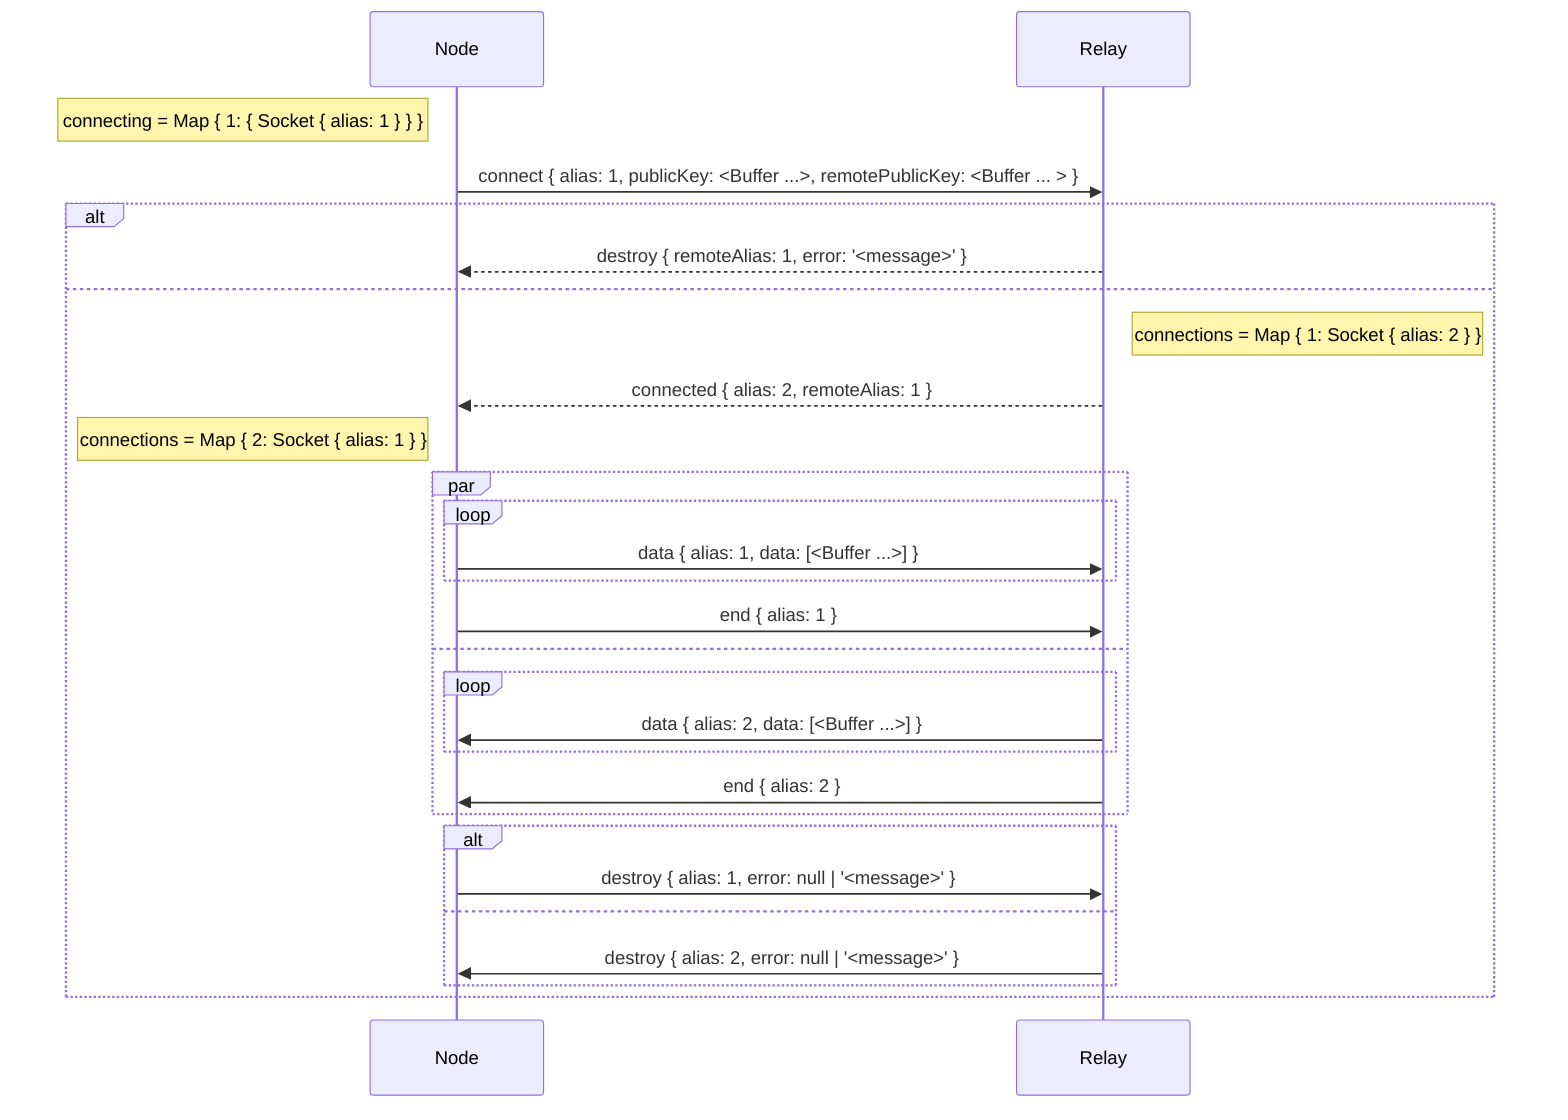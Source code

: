 sequenceDiagram
  participant N as Node
  participant R as Relay

  note left of N: connecting = Map { 1: { Socket { alias: 1 } } }

  N->>R: connect { alias: 1, publicKey: <Buffer ...>, remotePublicKey: <Buffer ... > }

  alt
    R-->>N: destroy { remoteAlias: 1, error: '<message>' }
  else
    note right of R: connections = Map { 1: Socket { alias: 2 } }

    R-->>N: connected { alias: 2, remoteAlias: 1  }

    note left of N: connections = Map { 2: Socket { alias: 1 } }

    par
      loop
        N->>R: data { alias: 1, data: [<Buffer ...>] }
      end

      N->>R: end { alias: 1 }
    and
      loop
        R->>N: data { alias: 2, data: [<Buffer ...>] }
      end

      R->>N: end { alias: 2 }
    end

    alt
      N->>R: destroy { alias: 1, error: null | '<message>' }
    else
      R->>N: destroy { alias: 2, error: null | '<message>' }
    end
  end